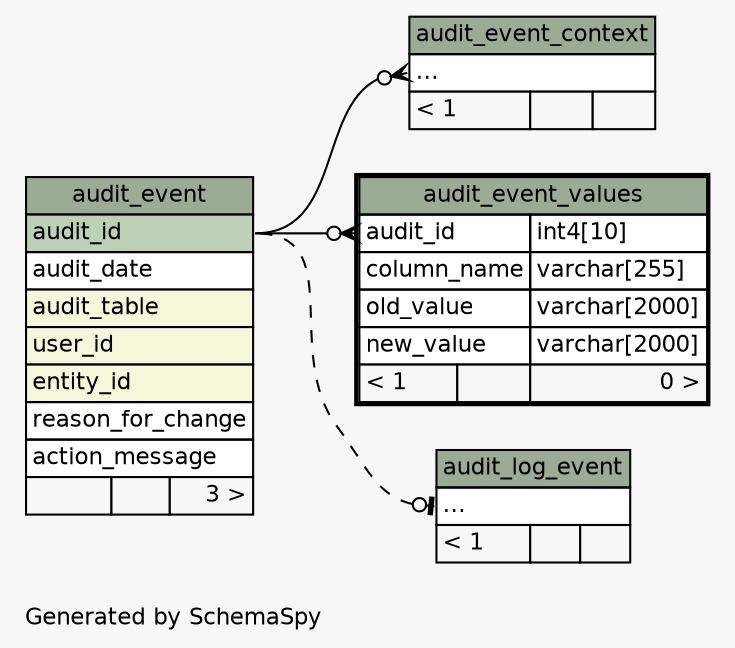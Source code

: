 // dot 2.28.0 on Windows Vista 6.0
// SchemaSpy rev 590
digraph "impliedTwoDegreesRelationshipsDiagram" {
  graph [
    rankdir="RL"
    bgcolor="#f7f7f7"
    label="\nGenerated by SchemaSpy"
    labeljust="l"
    nodesep="0.18"
    ranksep="0.46"
    fontname="Helvetica"
    fontsize="11"
  ];
  node [
    fontname="Helvetica"
    fontsize="11"
    shape="plaintext"
  ];
  edge [
    arrowsize="0.8"
  ];
  "audit_event_context":"elipses":w -> "audit_event":"audit_id":e [arrowhead=none dir=back arrowtail=crowodot];
  "audit_event_values":"audit_id":w -> "audit_event":"audit_id":e [arrowhead=none dir=back arrowtail=crowodot];
  "audit_log_event":"elipses":w -> "audit_event":"audit_id":e [arrowhead=none dir=back arrowtail=teeodot style=dashed];
  "audit_event" [
    label=<
    <TABLE BORDER="0" CELLBORDER="1" CELLSPACING="0" BGCOLOR="#ffffff">
      <TR><TD COLSPAN="3" BGCOLOR="#9bab96" ALIGN="CENTER">audit_event</TD></TR>
      <TR><TD PORT="audit_id" COLSPAN="3" BGCOLOR="#bed1b8" ALIGN="LEFT">audit_id</TD></TR>
      <TR><TD PORT="audit_date" COLSPAN="3" ALIGN="LEFT">audit_date</TD></TR>
      <TR><TD PORT="audit_table" COLSPAN="3" BGCOLOR="#f4f7da" ALIGN="LEFT">audit_table</TD></TR>
      <TR><TD PORT="user_id" COLSPAN="3" BGCOLOR="#f4f7da" ALIGN="LEFT">user_id</TD></TR>
      <TR><TD PORT="entity_id" COLSPAN="3" BGCOLOR="#f4f7da" ALIGN="LEFT">entity_id</TD></TR>
      <TR><TD PORT="reason_for_change" COLSPAN="3" ALIGN="LEFT">reason_for_change</TD></TR>
      <TR><TD PORT="action_message" COLSPAN="3" ALIGN="LEFT">action_message</TD></TR>
      <TR><TD ALIGN="LEFT" BGCOLOR="#f7f7f7">  </TD><TD ALIGN="RIGHT" BGCOLOR="#f7f7f7">  </TD><TD ALIGN="RIGHT" BGCOLOR="#f7f7f7">3 &gt;</TD></TR>
    </TABLE>>
    URL="audit_event.html"
    tooltip="audit_event"
  ];
  "audit_event_context" [
    label=<
    <TABLE BORDER="0" CELLBORDER="1" CELLSPACING="0" BGCOLOR="#ffffff">
      <TR><TD COLSPAN="3" BGCOLOR="#9bab96" ALIGN="CENTER">audit_event_context</TD></TR>
      <TR><TD PORT="elipses" COLSPAN="3" ALIGN="LEFT">...</TD></TR>
      <TR><TD ALIGN="LEFT" BGCOLOR="#f7f7f7">&lt; 1</TD><TD ALIGN="RIGHT" BGCOLOR="#f7f7f7">  </TD><TD ALIGN="RIGHT" BGCOLOR="#f7f7f7">  </TD></TR>
    </TABLE>>
    URL="audit_event_context.html"
    tooltip="audit_event_context"
  ];
  "audit_event_values" [
    label=<
    <TABLE BORDER="2" CELLBORDER="1" CELLSPACING="0" BGCOLOR="#ffffff">
      <TR><TD COLSPAN="3" BGCOLOR="#9bab96" ALIGN="CENTER">audit_event_values</TD></TR>
      <TR><TD PORT="audit_id" COLSPAN="2" ALIGN="LEFT">audit_id</TD><TD PORT="audit_id.type" ALIGN="LEFT">int4[10]</TD></TR>
      <TR><TD PORT="column_name" COLSPAN="2" ALIGN="LEFT">column_name</TD><TD PORT="column_name.type" ALIGN="LEFT">varchar[255]</TD></TR>
      <TR><TD PORT="old_value" COLSPAN="2" ALIGN="LEFT">old_value</TD><TD PORT="old_value.type" ALIGN="LEFT">varchar[2000]</TD></TR>
      <TR><TD PORT="new_value" COLSPAN="2" ALIGN="LEFT">new_value</TD><TD PORT="new_value.type" ALIGN="LEFT">varchar[2000]</TD></TR>
      <TR><TD ALIGN="LEFT" BGCOLOR="#f7f7f7">&lt; 1</TD><TD ALIGN="RIGHT" BGCOLOR="#f7f7f7">  </TD><TD ALIGN="RIGHT" BGCOLOR="#f7f7f7">0 &gt;</TD></TR>
    </TABLE>>
    URL="audit_event_values.html"
    tooltip="audit_event_values"
  ];
  "audit_log_event" [
    label=<
    <TABLE BORDER="0" CELLBORDER="1" CELLSPACING="0" BGCOLOR="#ffffff">
      <TR><TD COLSPAN="3" BGCOLOR="#9bab96" ALIGN="CENTER">audit_log_event</TD></TR>
      <TR><TD PORT="elipses" COLSPAN="3" ALIGN="LEFT">...</TD></TR>
      <TR><TD ALIGN="LEFT" BGCOLOR="#f7f7f7">&lt; 1</TD><TD ALIGN="RIGHT" BGCOLOR="#f7f7f7">  </TD><TD ALIGN="RIGHT" BGCOLOR="#f7f7f7">  </TD></TR>
    </TABLE>>
    URL="audit_log_event.html"
    tooltip="audit_log_event"
  ];
}
